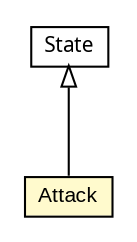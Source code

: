 #!/usr/local/bin/dot
#
# Class diagram 
# Generated by UMLGraph version 5.1 (http://www.umlgraph.org/)
#

digraph G {
	edge [fontname="arial",fontsize=10,labelfontname="arial",labelfontsize=10];
	node [fontname="arial",fontsize=10,shape=plaintext];
	nodesep=0.25;
	ranksep=0.5;
	// states.State
	c67 [label=<<table title="states.State" border="0" cellborder="1" cellspacing="0" cellpadding="2" port="p" href="./State.html">
		<tr><td><table border="0" cellspacing="0" cellpadding="1">
<tr><td align="center" balign="center"><font face="ariali"> State </font></td></tr>
		</table></td></tr>
		</table>>, fontname="arial", fontcolor="black", fontsize=10.0];
	// states.Attack
	c72 [label=<<table title="states.Attack" border="0" cellborder="1" cellspacing="0" cellpadding="2" port="p" bgcolor="lemonChiffon" href="./Attack.html">
		<tr><td><table border="0" cellspacing="0" cellpadding="1">
<tr><td align="center" balign="center"> Attack </td></tr>
		</table></td></tr>
		</table>>, fontname="arial", fontcolor="black", fontsize=10.0];
	//states.Attack extends states.State
	c67:p -> c72:p [dir=back,arrowtail=empty];
}

